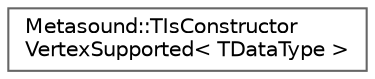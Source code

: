 digraph "Graphical Class Hierarchy"
{
 // INTERACTIVE_SVG=YES
 // LATEX_PDF_SIZE
  bgcolor="transparent";
  edge [fontname=Helvetica,fontsize=10,labelfontname=Helvetica,labelfontsize=10];
  node [fontname=Helvetica,fontsize=10,shape=box,height=0.2,width=0.4];
  rankdir="LR";
  Node0 [id="Node000000",label="Metasound::TIsConstructor\lVertexSupported\< TDataType \>",height=0.2,width=0.4,color="grey40", fillcolor="white", style="filled",URL="$d0/d98/structMetasound_1_1TIsConstructorVertexSupported.html",tooltip=" "];
}
